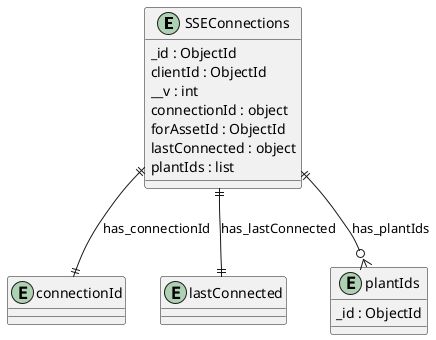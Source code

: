 @startuml SSEConnections_Diagram

entity "SSEConnections" as SSEConnections {
  _id : ObjectId
  clientId : ObjectId
  __v : int
  connectionId : object
  forAssetId : ObjectId
  lastConnected : object
  plantIds : list
}

entity "connectionId" as connectionId {
}

entity "lastConnected" as lastConnected {
}

entity "plantIds" as plantIds {
  _id : ObjectId
}

' // Relationships
SSEConnections ||--|| connectionId : has_connectionId
SSEConnections ||--|| lastConnected : has_lastConnected
SSEConnections ||--o{ plantIds : has_plantIds
@enduml